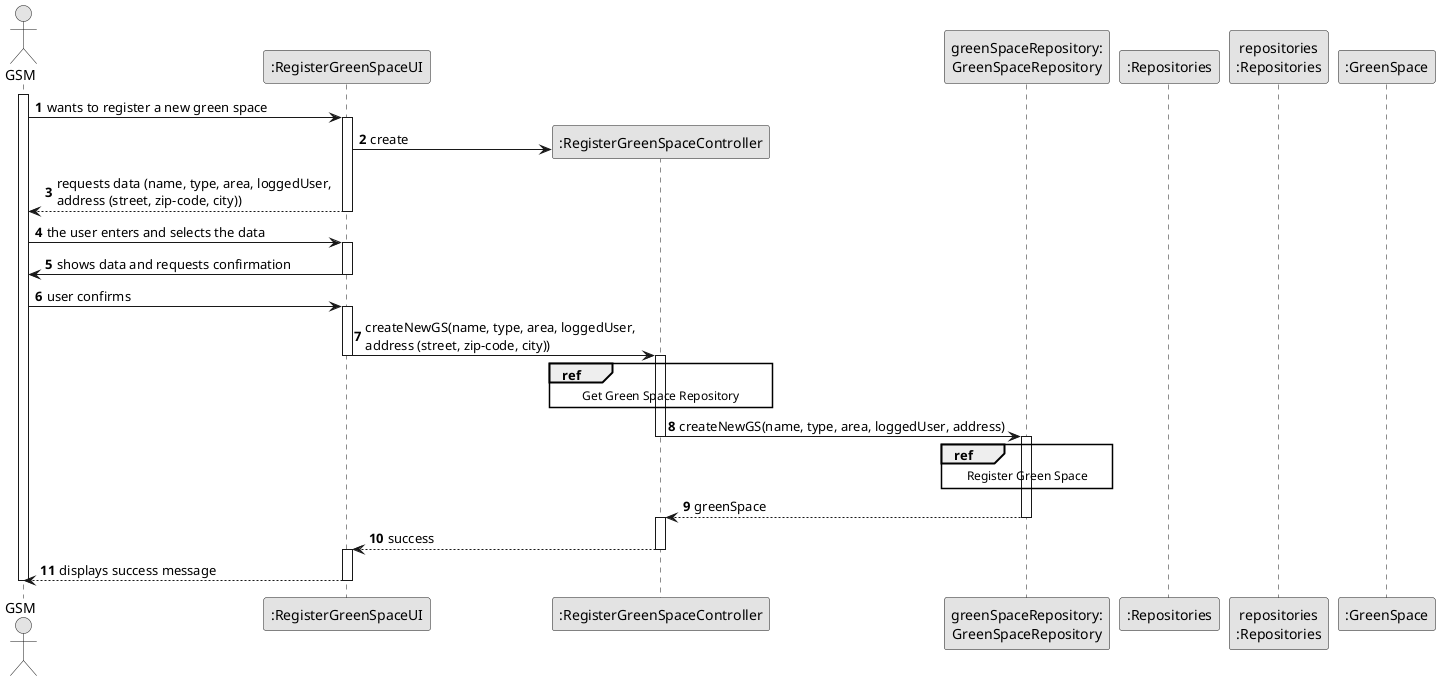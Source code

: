 
@startuml
skinparam monochrome true
skinparam packageStyle rectangle
skinparam shadowing false

'title System Sequence Diagram (SSD) - US020

autonumber

actor "GSM" as GSM
participant ":RegisterGreenSpaceUI" as UI
participant ":RegisterGreenSpaceController" as CTRL
participant "greenSpaceRepository:\nGreenSpaceRepository" as gsrepo
participant ":Repositories" as RepositorySingleton
participant "repositories\n:Repositories" as PLAT
participant ":GreenSpace" as GS

activate GSM

    GSM -> UI : wants to register a new green space
    activate UI

        UI -> CTRL** : create

        UI --> GSM : requests data (name, type, area, loggedUser, \naddress (street, zip-code, city))
        deactivate UI
GSM -> UI : the user enters and selects the data
activate UI
UI-> GSM : shows data and requests confirmation
deactivate UI
GSM -> UI: user confirms
activate UI
UI -> CTRL : createNewGS(name, type, area, loggedUser, \naddress (street, zip-code, city))
deactivate UI
activate CTRL
ref over CTRL
Get Green Space Repository
end ref
CTRL -> gsrepo : createNewGS(name, type, area, loggedUser, address)
deactivate CTRL
activate gsrepo
ref over gsrepo
Register Green Space
end ref
gsrepo --> CTRL : greenSpace
deactivate gsrepo
activate CTRL
CTRL --> UI : success
deactivate CTRL
activate UI
UI-->GSM:displays success message
deactivate UI
deactivate GSM

@enduml
